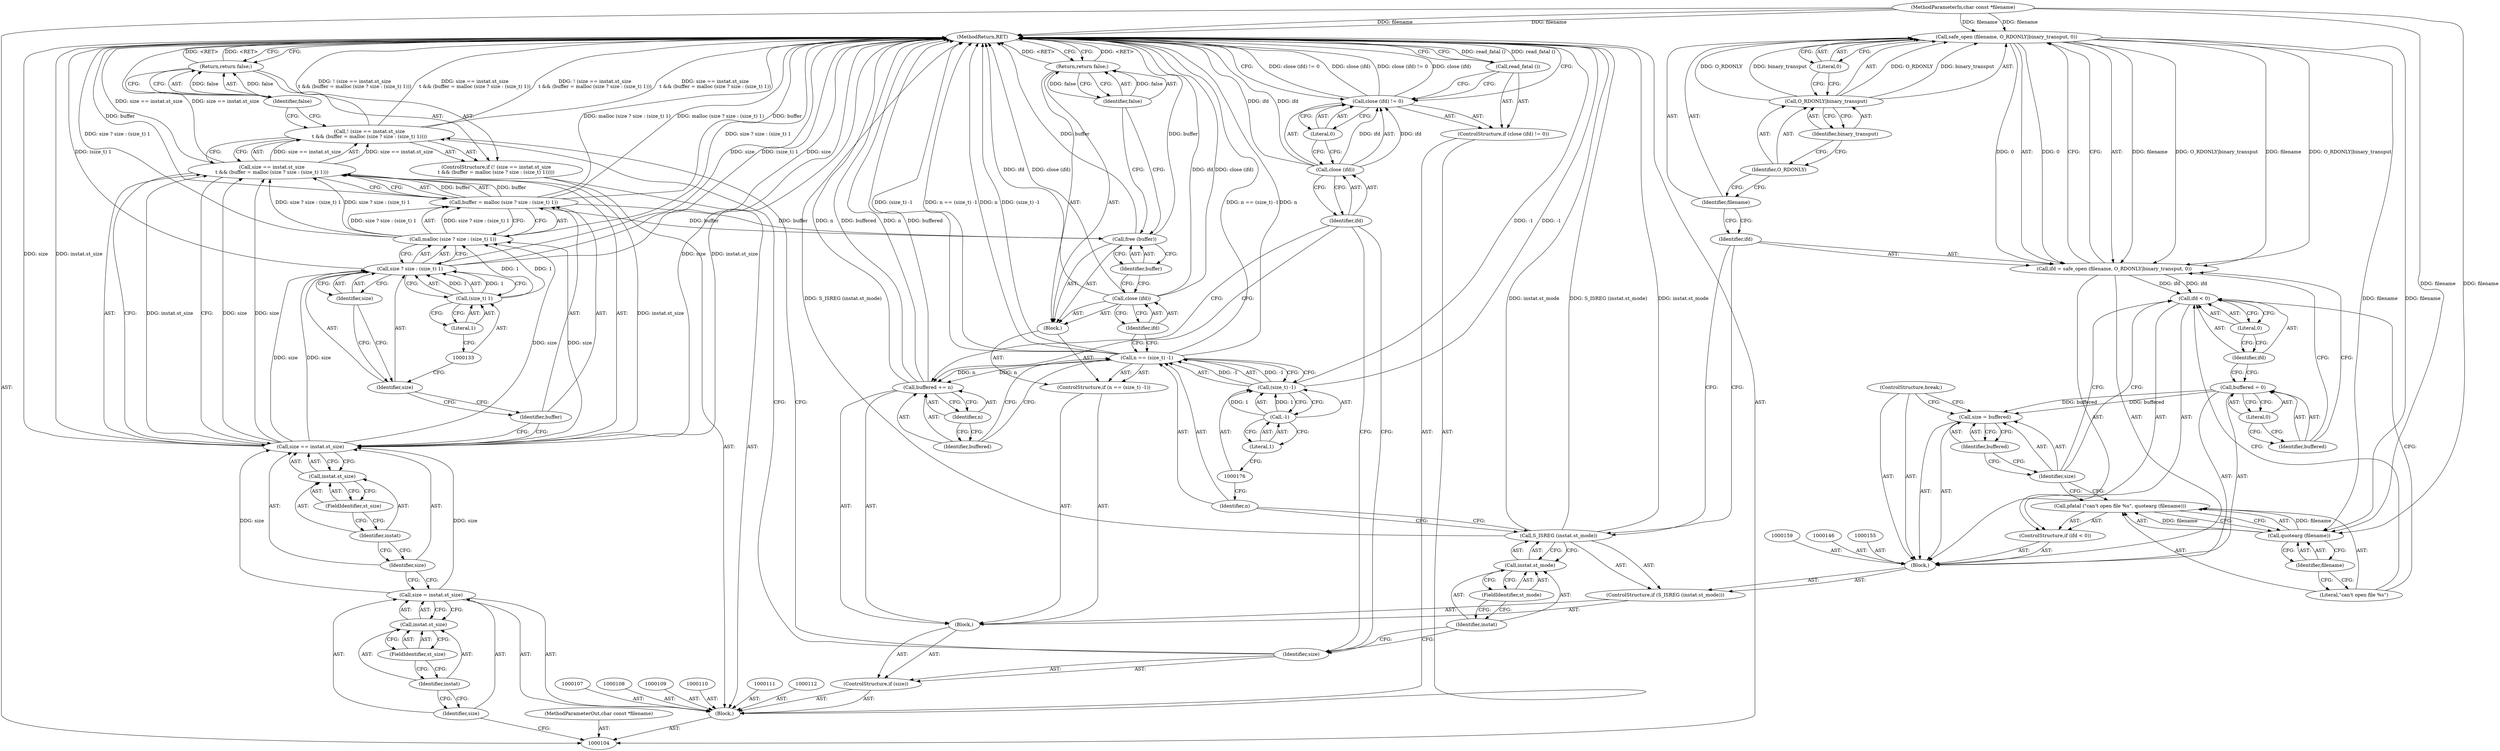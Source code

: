 digraph "1_savannah_dce4683cbbe107a95f1f0d45fabc304acfb5d71a" {
"1000195" [label="(MethodReturn,RET)"];
"1000105" [label="(MethodParameterIn,char const *filename)"];
"1000298" [label="(MethodParameterOut,char const *filename)"];
"1000123" [label="(Call,instat.st_size)"];
"1000124" [label="(Identifier,instat)"];
"1000118" [label="(ControlStructure,if (! (size == instat.st_size\n\t && (buffer = malloc (size ? size : (size_t) 1)))))"];
"1000125" [label="(FieldIdentifier,st_size)"];
"1000119" [label="(Call,! (size == instat.st_size\n\t && (buffer = malloc (size ? size : (size_t) 1))))"];
"1000120" [label="(Call,size == instat.st_size\n\t && (buffer = malloc (size ? size : (size_t) 1)))"];
"1000121" [label="(Call,size == instat.st_size)"];
"1000122" [label="(Identifier,size)"];
"1000128" [label="(Call,malloc (size ? size : (size_t) 1))"];
"1000129" [label="(Call,size ? size : (size_t) 1)"];
"1000130" [label="(Identifier,size)"];
"1000131" [label="(Identifier,size)"];
"1000132" [label="(Call,(size_t) 1)"];
"1000134" [label="(Literal,1)"];
"1000126" [label="(Call,buffer = malloc (size ? size : (size_t) 1))"];
"1000127" [label="(Identifier,buffer)"];
"1000136" [label="(Identifier,false)"];
"1000135" [label="(Return,return false;)"];
"1000137" [label="(ControlStructure,if (size))"];
"1000138" [label="(Identifier,size)"];
"1000139" [label="(Block,)"];
"1000106" [label="(Block,)"];
"1000141" [label="(Call,S_ISREG (instat.st_mode))"];
"1000142" [label="(Call,instat.st_mode)"];
"1000143" [label="(Identifier,instat)"];
"1000144" [label="(FieldIdentifier,st_mode)"];
"1000140" [label="(ControlStructure,if (S_ISREG (instat.st_mode)))"];
"1000149" [label="(Call,safe_open (filename, O_RDONLY|binary_transput, 0))"];
"1000150" [label="(Identifier,filename)"];
"1000151" [label="(Call,O_RDONLY|binary_transput)"];
"1000152" [label="(Identifier,O_RDONLY)"];
"1000153" [label="(Identifier,binary_transput)"];
"1000154" [label="(Literal,0)"];
"1000147" [label="(Call,ifd = safe_open (filename, O_RDONLY|binary_transput, 0))"];
"1000148" [label="(Identifier,ifd)"];
"1000156" [label="(Call,buffered = 0)"];
"1000157" [label="(Identifier,buffered)"];
"1000158" [label="(Literal,0)"];
"1000145" [label="(Block,)"];
"1000163" [label="(Literal,0)"];
"1000160" [label="(ControlStructure,if (ifd < 0))"];
"1000161" [label="(Call,ifd < 0)"];
"1000162" [label="(Identifier,ifd)"];
"1000165" [label="(Literal,\"can't open file %s\")"];
"1000166" [label="(Call,quotearg (filename))"];
"1000167" [label="(Identifier,filename)"];
"1000164" [label="(Call,pfatal (\"can't open file %s\", quotearg (filename)))"];
"1000170" [label="(Identifier,buffered)"];
"1000168" [label="(Call,size = buffered)"];
"1000169" [label="(Identifier,size)"];
"1000171" [label="(ControlStructure,break;)"];
"1000173" [label="(Call,n == (size_t) -1)"];
"1000174" [label="(Identifier,n)"];
"1000175" [label="(Call,(size_t) -1)"];
"1000177" [label="(Call,-1)"];
"1000178" [label="(Literal,1)"];
"1000172" [label="(ControlStructure,if (n == (size_t) -1))"];
"1000179" [label="(Block,)"];
"1000181" [label="(Identifier,ifd)"];
"1000180" [label="(Call,close (ifd))"];
"1000183" [label="(Identifier,buffer)"];
"1000182" [label="(Call,free (buffer))"];
"1000185" [label="(Identifier,false)"];
"1000184" [label="(Return,return false;)"];
"1000188" [label="(Identifier,n)"];
"1000186" [label="(Call,buffered += n)"];
"1000187" [label="(Identifier,buffered)"];
"1000192" [label="(Identifier,ifd)"];
"1000193" [label="(Literal,0)"];
"1000189" [label="(ControlStructure,if (close (ifd) != 0))"];
"1000190" [label="(Call,close (ifd) != 0)"];
"1000191" [label="(Call,close (ifd))"];
"1000194" [label="(Call,read_fatal ())"];
"1000115" [label="(Call,instat.st_size)"];
"1000116" [label="(Identifier,instat)"];
"1000117" [label="(FieldIdentifier,st_size)"];
"1000113" [label="(Call,size = instat.st_size)"];
"1000114" [label="(Identifier,size)"];
"1000195" -> "1000104"  [label="AST: "];
"1000195" -> "1000135"  [label="CFG: "];
"1000195" -> "1000184"  [label="CFG: "];
"1000195" -> "1000194"  [label="CFG: "];
"1000195" -> "1000190"  [label="CFG: "];
"1000184" -> "1000195"  [label="DDG: <RET>"];
"1000194" -> "1000195"  [label="DDG: read_fatal ()"];
"1000190" -> "1000195"  [label="DDG: close (ifd) != 0"];
"1000190" -> "1000195"  [label="DDG: close (ifd)"];
"1000105" -> "1000195"  [label="DDG: filename"];
"1000128" -> "1000195"  [label="DDG: size ? size : (size_t) 1"];
"1000180" -> "1000195"  [label="DDG: ifd"];
"1000180" -> "1000195"  [label="DDG: close (ifd)"];
"1000126" -> "1000195"  [label="DDG: buffer"];
"1000126" -> "1000195"  [label="DDG: malloc (size ? size : (size_t) 1)"];
"1000121" -> "1000195"  [label="DDG: size"];
"1000121" -> "1000195"  [label="DDG: instat.st_size"];
"1000175" -> "1000195"  [label="DDG: -1"];
"1000119" -> "1000195"  [label="DDG: ! (size == instat.st_size\n\t && (buffer = malloc (size ? size : (size_t) 1)))"];
"1000119" -> "1000195"  [label="DDG: size == instat.st_size\n\t && (buffer = malloc (size ? size : (size_t) 1))"];
"1000129" -> "1000195"  [label="DDG: size"];
"1000129" -> "1000195"  [label="DDG: (size_t) 1"];
"1000186" -> "1000195"  [label="DDG: n"];
"1000186" -> "1000195"  [label="DDG: buffered"];
"1000141" -> "1000195"  [label="DDG: instat.st_mode"];
"1000141" -> "1000195"  [label="DDG: S_ISREG (instat.st_mode)"];
"1000120" -> "1000195"  [label="DDG: size == instat.st_size"];
"1000173" -> "1000195"  [label="DDG: n == (size_t) -1"];
"1000173" -> "1000195"  [label="DDG: n"];
"1000173" -> "1000195"  [label="DDG: (size_t) -1"];
"1000182" -> "1000195"  [label="DDG: buffer"];
"1000191" -> "1000195"  [label="DDG: ifd"];
"1000135" -> "1000195"  [label="DDG: <RET>"];
"1000105" -> "1000104"  [label="AST: "];
"1000105" -> "1000195"  [label="DDG: filename"];
"1000105" -> "1000149"  [label="DDG: filename"];
"1000105" -> "1000166"  [label="DDG: filename"];
"1000298" -> "1000104"  [label="AST: "];
"1000123" -> "1000121"  [label="AST: "];
"1000123" -> "1000125"  [label="CFG: "];
"1000124" -> "1000123"  [label="AST: "];
"1000125" -> "1000123"  [label="AST: "];
"1000121" -> "1000123"  [label="CFG: "];
"1000124" -> "1000123"  [label="AST: "];
"1000124" -> "1000122"  [label="CFG: "];
"1000125" -> "1000124"  [label="CFG: "];
"1000118" -> "1000106"  [label="AST: "];
"1000119" -> "1000118"  [label="AST: "];
"1000135" -> "1000118"  [label="AST: "];
"1000125" -> "1000123"  [label="AST: "];
"1000125" -> "1000124"  [label="CFG: "];
"1000123" -> "1000125"  [label="CFG: "];
"1000119" -> "1000118"  [label="AST: "];
"1000119" -> "1000120"  [label="CFG: "];
"1000120" -> "1000119"  [label="AST: "];
"1000136" -> "1000119"  [label="CFG: "];
"1000138" -> "1000119"  [label="CFG: "];
"1000119" -> "1000195"  [label="DDG: ! (size == instat.st_size\n\t && (buffer = malloc (size ? size : (size_t) 1)))"];
"1000119" -> "1000195"  [label="DDG: size == instat.st_size\n\t && (buffer = malloc (size ? size : (size_t) 1))"];
"1000120" -> "1000119"  [label="DDG: size == instat.st_size"];
"1000120" -> "1000119"  [label="AST: "];
"1000120" -> "1000121"  [label="CFG: "];
"1000120" -> "1000126"  [label="CFG: "];
"1000121" -> "1000120"  [label="AST: "];
"1000126" -> "1000120"  [label="AST: "];
"1000119" -> "1000120"  [label="CFG: "];
"1000120" -> "1000195"  [label="DDG: size == instat.st_size"];
"1000120" -> "1000119"  [label="DDG: size == instat.st_size"];
"1000121" -> "1000120"  [label="DDG: size"];
"1000121" -> "1000120"  [label="DDG: instat.st_size"];
"1000126" -> "1000120"  [label="DDG: buffer"];
"1000128" -> "1000120"  [label="DDG: size ? size : (size_t) 1"];
"1000121" -> "1000120"  [label="AST: "];
"1000121" -> "1000123"  [label="CFG: "];
"1000122" -> "1000121"  [label="AST: "];
"1000123" -> "1000121"  [label="AST: "];
"1000127" -> "1000121"  [label="CFG: "];
"1000120" -> "1000121"  [label="CFG: "];
"1000121" -> "1000195"  [label="DDG: size"];
"1000121" -> "1000195"  [label="DDG: instat.st_size"];
"1000121" -> "1000120"  [label="DDG: size"];
"1000121" -> "1000120"  [label="DDG: instat.st_size"];
"1000113" -> "1000121"  [label="DDG: size"];
"1000121" -> "1000128"  [label="DDG: size"];
"1000121" -> "1000129"  [label="DDG: size"];
"1000122" -> "1000121"  [label="AST: "];
"1000122" -> "1000113"  [label="CFG: "];
"1000124" -> "1000122"  [label="CFG: "];
"1000128" -> "1000126"  [label="AST: "];
"1000128" -> "1000129"  [label="CFG: "];
"1000129" -> "1000128"  [label="AST: "];
"1000126" -> "1000128"  [label="CFG: "];
"1000128" -> "1000195"  [label="DDG: size ? size : (size_t) 1"];
"1000128" -> "1000120"  [label="DDG: size ? size : (size_t) 1"];
"1000128" -> "1000126"  [label="DDG: size ? size : (size_t) 1"];
"1000121" -> "1000128"  [label="DDG: size"];
"1000132" -> "1000128"  [label="DDG: 1"];
"1000129" -> "1000128"  [label="AST: "];
"1000129" -> "1000131"  [label="CFG: "];
"1000129" -> "1000132"  [label="CFG: "];
"1000130" -> "1000129"  [label="AST: "];
"1000131" -> "1000129"  [label="AST: "];
"1000132" -> "1000129"  [label="AST: "];
"1000128" -> "1000129"  [label="CFG: "];
"1000129" -> "1000195"  [label="DDG: size"];
"1000129" -> "1000195"  [label="DDG: (size_t) 1"];
"1000121" -> "1000129"  [label="DDG: size"];
"1000132" -> "1000129"  [label="DDG: 1"];
"1000130" -> "1000129"  [label="AST: "];
"1000130" -> "1000127"  [label="CFG: "];
"1000131" -> "1000130"  [label="CFG: "];
"1000133" -> "1000130"  [label="CFG: "];
"1000131" -> "1000129"  [label="AST: "];
"1000131" -> "1000130"  [label="CFG: "];
"1000129" -> "1000131"  [label="CFG: "];
"1000132" -> "1000129"  [label="AST: "];
"1000132" -> "1000134"  [label="CFG: "];
"1000133" -> "1000132"  [label="AST: "];
"1000134" -> "1000132"  [label="AST: "];
"1000129" -> "1000132"  [label="CFG: "];
"1000132" -> "1000128"  [label="DDG: 1"];
"1000132" -> "1000129"  [label="DDG: 1"];
"1000134" -> "1000132"  [label="AST: "];
"1000134" -> "1000133"  [label="CFG: "];
"1000132" -> "1000134"  [label="CFG: "];
"1000126" -> "1000120"  [label="AST: "];
"1000126" -> "1000128"  [label="CFG: "];
"1000127" -> "1000126"  [label="AST: "];
"1000128" -> "1000126"  [label="AST: "];
"1000120" -> "1000126"  [label="CFG: "];
"1000126" -> "1000195"  [label="DDG: buffer"];
"1000126" -> "1000195"  [label="DDG: malloc (size ? size : (size_t) 1)"];
"1000126" -> "1000120"  [label="DDG: buffer"];
"1000128" -> "1000126"  [label="DDG: size ? size : (size_t) 1"];
"1000126" -> "1000182"  [label="DDG: buffer"];
"1000127" -> "1000126"  [label="AST: "];
"1000127" -> "1000121"  [label="CFG: "];
"1000130" -> "1000127"  [label="CFG: "];
"1000136" -> "1000135"  [label="AST: "];
"1000136" -> "1000119"  [label="CFG: "];
"1000135" -> "1000136"  [label="CFG: "];
"1000136" -> "1000135"  [label="DDG: false"];
"1000135" -> "1000118"  [label="AST: "];
"1000135" -> "1000136"  [label="CFG: "];
"1000136" -> "1000135"  [label="AST: "];
"1000195" -> "1000135"  [label="CFG: "];
"1000135" -> "1000195"  [label="DDG: <RET>"];
"1000136" -> "1000135"  [label="DDG: false"];
"1000137" -> "1000106"  [label="AST: "];
"1000138" -> "1000137"  [label="AST: "];
"1000139" -> "1000137"  [label="AST: "];
"1000138" -> "1000137"  [label="AST: "];
"1000138" -> "1000119"  [label="CFG: "];
"1000143" -> "1000138"  [label="CFG: "];
"1000192" -> "1000138"  [label="CFG: "];
"1000139" -> "1000137"  [label="AST: "];
"1000140" -> "1000139"  [label="AST: "];
"1000172" -> "1000139"  [label="AST: "];
"1000186" -> "1000139"  [label="AST: "];
"1000106" -> "1000104"  [label="AST: "];
"1000107" -> "1000106"  [label="AST: "];
"1000108" -> "1000106"  [label="AST: "];
"1000109" -> "1000106"  [label="AST: "];
"1000110" -> "1000106"  [label="AST: "];
"1000111" -> "1000106"  [label="AST: "];
"1000112" -> "1000106"  [label="AST: "];
"1000113" -> "1000106"  [label="AST: "];
"1000118" -> "1000106"  [label="AST: "];
"1000137" -> "1000106"  [label="AST: "];
"1000189" -> "1000106"  [label="AST: "];
"1000141" -> "1000140"  [label="AST: "];
"1000141" -> "1000142"  [label="CFG: "];
"1000142" -> "1000141"  [label="AST: "];
"1000148" -> "1000141"  [label="CFG: "];
"1000174" -> "1000141"  [label="CFG: "];
"1000141" -> "1000195"  [label="DDG: instat.st_mode"];
"1000141" -> "1000195"  [label="DDG: S_ISREG (instat.st_mode)"];
"1000142" -> "1000141"  [label="AST: "];
"1000142" -> "1000144"  [label="CFG: "];
"1000143" -> "1000142"  [label="AST: "];
"1000144" -> "1000142"  [label="AST: "];
"1000141" -> "1000142"  [label="CFG: "];
"1000143" -> "1000142"  [label="AST: "];
"1000143" -> "1000138"  [label="CFG: "];
"1000144" -> "1000143"  [label="CFG: "];
"1000144" -> "1000142"  [label="AST: "];
"1000144" -> "1000143"  [label="CFG: "];
"1000142" -> "1000144"  [label="CFG: "];
"1000140" -> "1000139"  [label="AST: "];
"1000141" -> "1000140"  [label="AST: "];
"1000145" -> "1000140"  [label="AST: "];
"1000149" -> "1000147"  [label="AST: "];
"1000149" -> "1000154"  [label="CFG: "];
"1000150" -> "1000149"  [label="AST: "];
"1000151" -> "1000149"  [label="AST: "];
"1000154" -> "1000149"  [label="AST: "];
"1000147" -> "1000149"  [label="CFG: "];
"1000149" -> "1000147"  [label="DDG: filename"];
"1000149" -> "1000147"  [label="DDG: O_RDONLY|binary_transput"];
"1000149" -> "1000147"  [label="DDG: 0"];
"1000105" -> "1000149"  [label="DDG: filename"];
"1000151" -> "1000149"  [label="DDG: O_RDONLY"];
"1000151" -> "1000149"  [label="DDG: binary_transput"];
"1000149" -> "1000166"  [label="DDG: filename"];
"1000150" -> "1000149"  [label="AST: "];
"1000150" -> "1000148"  [label="CFG: "];
"1000152" -> "1000150"  [label="CFG: "];
"1000151" -> "1000149"  [label="AST: "];
"1000151" -> "1000153"  [label="CFG: "];
"1000152" -> "1000151"  [label="AST: "];
"1000153" -> "1000151"  [label="AST: "];
"1000154" -> "1000151"  [label="CFG: "];
"1000151" -> "1000149"  [label="DDG: O_RDONLY"];
"1000151" -> "1000149"  [label="DDG: binary_transput"];
"1000152" -> "1000151"  [label="AST: "];
"1000152" -> "1000150"  [label="CFG: "];
"1000153" -> "1000152"  [label="CFG: "];
"1000153" -> "1000151"  [label="AST: "];
"1000153" -> "1000152"  [label="CFG: "];
"1000151" -> "1000153"  [label="CFG: "];
"1000154" -> "1000149"  [label="AST: "];
"1000154" -> "1000151"  [label="CFG: "];
"1000149" -> "1000154"  [label="CFG: "];
"1000147" -> "1000145"  [label="AST: "];
"1000147" -> "1000149"  [label="CFG: "];
"1000148" -> "1000147"  [label="AST: "];
"1000149" -> "1000147"  [label="AST: "];
"1000157" -> "1000147"  [label="CFG: "];
"1000149" -> "1000147"  [label="DDG: filename"];
"1000149" -> "1000147"  [label="DDG: O_RDONLY|binary_transput"];
"1000149" -> "1000147"  [label="DDG: 0"];
"1000147" -> "1000161"  [label="DDG: ifd"];
"1000148" -> "1000147"  [label="AST: "];
"1000148" -> "1000141"  [label="CFG: "];
"1000150" -> "1000148"  [label="CFG: "];
"1000156" -> "1000145"  [label="AST: "];
"1000156" -> "1000158"  [label="CFG: "];
"1000157" -> "1000156"  [label="AST: "];
"1000158" -> "1000156"  [label="AST: "];
"1000162" -> "1000156"  [label="CFG: "];
"1000156" -> "1000168"  [label="DDG: buffered"];
"1000157" -> "1000156"  [label="AST: "];
"1000157" -> "1000147"  [label="CFG: "];
"1000158" -> "1000157"  [label="CFG: "];
"1000158" -> "1000156"  [label="AST: "];
"1000158" -> "1000157"  [label="CFG: "];
"1000156" -> "1000158"  [label="CFG: "];
"1000145" -> "1000140"  [label="AST: "];
"1000146" -> "1000145"  [label="AST: "];
"1000147" -> "1000145"  [label="AST: "];
"1000155" -> "1000145"  [label="AST: "];
"1000156" -> "1000145"  [label="AST: "];
"1000159" -> "1000145"  [label="AST: "];
"1000160" -> "1000145"  [label="AST: "];
"1000168" -> "1000145"  [label="AST: "];
"1000171" -> "1000145"  [label="AST: "];
"1000163" -> "1000161"  [label="AST: "];
"1000163" -> "1000162"  [label="CFG: "];
"1000161" -> "1000163"  [label="CFG: "];
"1000160" -> "1000145"  [label="AST: "];
"1000161" -> "1000160"  [label="AST: "];
"1000164" -> "1000160"  [label="AST: "];
"1000161" -> "1000160"  [label="AST: "];
"1000161" -> "1000163"  [label="CFG: "];
"1000162" -> "1000161"  [label="AST: "];
"1000163" -> "1000161"  [label="AST: "];
"1000165" -> "1000161"  [label="CFG: "];
"1000169" -> "1000161"  [label="CFG: "];
"1000147" -> "1000161"  [label="DDG: ifd"];
"1000162" -> "1000161"  [label="AST: "];
"1000162" -> "1000156"  [label="CFG: "];
"1000163" -> "1000162"  [label="CFG: "];
"1000165" -> "1000164"  [label="AST: "];
"1000165" -> "1000161"  [label="CFG: "];
"1000167" -> "1000165"  [label="CFG: "];
"1000166" -> "1000164"  [label="AST: "];
"1000166" -> "1000167"  [label="CFG: "];
"1000167" -> "1000166"  [label="AST: "];
"1000164" -> "1000166"  [label="CFG: "];
"1000166" -> "1000164"  [label="DDG: filename"];
"1000149" -> "1000166"  [label="DDG: filename"];
"1000105" -> "1000166"  [label="DDG: filename"];
"1000167" -> "1000166"  [label="AST: "];
"1000167" -> "1000165"  [label="CFG: "];
"1000166" -> "1000167"  [label="CFG: "];
"1000164" -> "1000160"  [label="AST: "];
"1000164" -> "1000166"  [label="CFG: "];
"1000165" -> "1000164"  [label="AST: "];
"1000166" -> "1000164"  [label="AST: "];
"1000169" -> "1000164"  [label="CFG: "];
"1000166" -> "1000164"  [label="DDG: filename"];
"1000170" -> "1000168"  [label="AST: "];
"1000170" -> "1000169"  [label="CFG: "];
"1000168" -> "1000170"  [label="CFG: "];
"1000168" -> "1000145"  [label="AST: "];
"1000168" -> "1000170"  [label="CFG: "];
"1000169" -> "1000168"  [label="AST: "];
"1000170" -> "1000168"  [label="AST: "];
"1000171" -> "1000168"  [label="CFG: "];
"1000156" -> "1000168"  [label="DDG: buffered"];
"1000169" -> "1000168"  [label="AST: "];
"1000169" -> "1000164"  [label="CFG: "];
"1000169" -> "1000161"  [label="CFG: "];
"1000170" -> "1000169"  [label="CFG: "];
"1000171" -> "1000145"  [label="AST: "];
"1000171" -> "1000168"  [label="CFG: "];
"1000173" -> "1000172"  [label="AST: "];
"1000173" -> "1000175"  [label="CFG: "];
"1000174" -> "1000173"  [label="AST: "];
"1000175" -> "1000173"  [label="AST: "];
"1000181" -> "1000173"  [label="CFG: "];
"1000187" -> "1000173"  [label="CFG: "];
"1000173" -> "1000195"  [label="DDG: n == (size_t) -1"];
"1000173" -> "1000195"  [label="DDG: n"];
"1000173" -> "1000195"  [label="DDG: (size_t) -1"];
"1000175" -> "1000173"  [label="DDG: -1"];
"1000173" -> "1000186"  [label="DDG: n"];
"1000174" -> "1000173"  [label="AST: "];
"1000174" -> "1000141"  [label="CFG: "];
"1000176" -> "1000174"  [label="CFG: "];
"1000175" -> "1000173"  [label="AST: "];
"1000175" -> "1000177"  [label="CFG: "];
"1000176" -> "1000175"  [label="AST: "];
"1000177" -> "1000175"  [label="AST: "];
"1000173" -> "1000175"  [label="CFG: "];
"1000175" -> "1000195"  [label="DDG: -1"];
"1000175" -> "1000173"  [label="DDG: -1"];
"1000177" -> "1000175"  [label="DDG: 1"];
"1000177" -> "1000175"  [label="AST: "];
"1000177" -> "1000178"  [label="CFG: "];
"1000178" -> "1000177"  [label="AST: "];
"1000175" -> "1000177"  [label="CFG: "];
"1000177" -> "1000175"  [label="DDG: 1"];
"1000178" -> "1000177"  [label="AST: "];
"1000178" -> "1000176"  [label="CFG: "];
"1000177" -> "1000178"  [label="CFG: "];
"1000172" -> "1000139"  [label="AST: "];
"1000173" -> "1000172"  [label="AST: "];
"1000179" -> "1000172"  [label="AST: "];
"1000179" -> "1000172"  [label="AST: "];
"1000180" -> "1000179"  [label="AST: "];
"1000182" -> "1000179"  [label="AST: "];
"1000184" -> "1000179"  [label="AST: "];
"1000181" -> "1000180"  [label="AST: "];
"1000181" -> "1000173"  [label="CFG: "];
"1000180" -> "1000181"  [label="CFG: "];
"1000180" -> "1000179"  [label="AST: "];
"1000180" -> "1000181"  [label="CFG: "];
"1000181" -> "1000180"  [label="AST: "];
"1000183" -> "1000180"  [label="CFG: "];
"1000180" -> "1000195"  [label="DDG: ifd"];
"1000180" -> "1000195"  [label="DDG: close (ifd)"];
"1000183" -> "1000182"  [label="AST: "];
"1000183" -> "1000180"  [label="CFG: "];
"1000182" -> "1000183"  [label="CFG: "];
"1000182" -> "1000179"  [label="AST: "];
"1000182" -> "1000183"  [label="CFG: "];
"1000183" -> "1000182"  [label="AST: "];
"1000185" -> "1000182"  [label="CFG: "];
"1000182" -> "1000195"  [label="DDG: buffer"];
"1000126" -> "1000182"  [label="DDG: buffer"];
"1000185" -> "1000184"  [label="AST: "];
"1000185" -> "1000182"  [label="CFG: "];
"1000184" -> "1000185"  [label="CFG: "];
"1000185" -> "1000184"  [label="DDG: false"];
"1000184" -> "1000179"  [label="AST: "];
"1000184" -> "1000185"  [label="CFG: "];
"1000185" -> "1000184"  [label="AST: "];
"1000195" -> "1000184"  [label="CFG: "];
"1000184" -> "1000195"  [label="DDG: <RET>"];
"1000185" -> "1000184"  [label="DDG: false"];
"1000188" -> "1000186"  [label="AST: "];
"1000188" -> "1000187"  [label="CFG: "];
"1000186" -> "1000188"  [label="CFG: "];
"1000186" -> "1000139"  [label="AST: "];
"1000186" -> "1000188"  [label="CFG: "];
"1000187" -> "1000186"  [label="AST: "];
"1000188" -> "1000186"  [label="AST: "];
"1000192" -> "1000186"  [label="CFG: "];
"1000186" -> "1000195"  [label="DDG: n"];
"1000186" -> "1000195"  [label="DDG: buffered"];
"1000173" -> "1000186"  [label="DDG: n"];
"1000187" -> "1000186"  [label="AST: "];
"1000187" -> "1000173"  [label="CFG: "];
"1000188" -> "1000187"  [label="CFG: "];
"1000192" -> "1000191"  [label="AST: "];
"1000192" -> "1000186"  [label="CFG: "];
"1000192" -> "1000138"  [label="CFG: "];
"1000191" -> "1000192"  [label="CFG: "];
"1000193" -> "1000190"  [label="AST: "];
"1000193" -> "1000191"  [label="CFG: "];
"1000190" -> "1000193"  [label="CFG: "];
"1000189" -> "1000106"  [label="AST: "];
"1000190" -> "1000189"  [label="AST: "];
"1000194" -> "1000189"  [label="AST: "];
"1000190" -> "1000189"  [label="AST: "];
"1000190" -> "1000193"  [label="CFG: "];
"1000191" -> "1000190"  [label="AST: "];
"1000193" -> "1000190"  [label="AST: "];
"1000194" -> "1000190"  [label="CFG: "];
"1000195" -> "1000190"  [label="CFG: "];
"1000190" -> "1000195"  [label="DDG: close (ifd) != 0"];
"1000190" -> "1000195"  [label="DDG: close (ifd)"];
"1000191" -> "1000190"  [label="DDG: ifd"];
"1000191" -> "1000190"  [label="AST: "];
"1000191" -> "1000192"  [label="CFG: "];
"1000192" -> "1000191"  [label="AST: "];
"1000193" -> "1000191"  [label="CFG: "];
"1000191" -> "1000195"  [label="DDG: ifd"];
"1000191" -> "1000190"  [label="DDG: ifd"];
"1000194" -> "1000189"  [label="AST: "];
"1000194" -> "1000190"  [label="CFG: "];
"1000195" -> "1000194"  [label="CFG: "];
"1000194" -> "1000195"  [label="DDG: read_fatal ()"];
"1000115" -> "1000113"  [label="AST: "];
"1000115" -> "1000117"  [label="CFG: "];
"1000116" -> "1000115"  [label="AST: "];
"1000117" -> "1000115"  [label="AST: "];
"1000113" -> "1000115"  [label="CFG: "];
"1000116" -> "1000115"  [label="AST: "];
"1000116" -> "1000114"  [label="CFG: "];
"1000117" -> "1000116"  [label="CFG: "];
"1000117" -> "1000115"  [label="AST: "];
"1000117" -> "1000116"  [label="CFG: "];
"1000115" -> "1000117"  [label="CFG: "];
"1000113" -> "1000106"  [label="AST: "];
"1000113" -> "1000115"  [label="CFG: "];
"1000114" -> "1000113"  [label="AST: "];
"1000115" -> "1000113"  [label="AST: "];
"1000122" -> "1000113"  [label="CFG: "];
"1000113" -> "1000121"  [label="DDG: size"];
"1000114" -> "1000113"  [label="AST: "];
"1000114" -> "1000104"  [label="CFG: "];
"1000116" -> "1000114"  [label="CFG: "];
}
